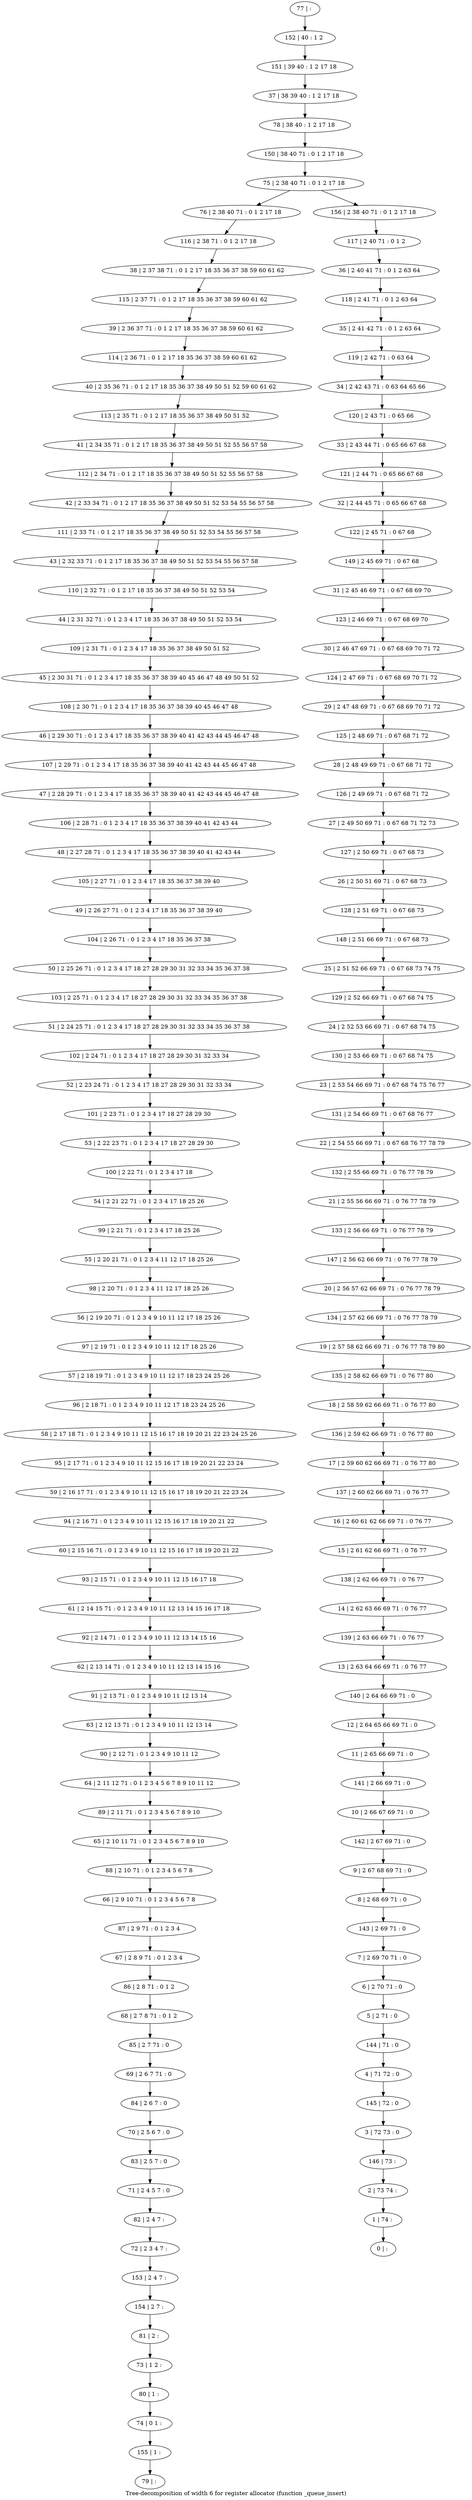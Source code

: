 digraph G {
graph [label="Tree-decomposition of width 6 for register allocator (function _queue_insert)"]
0[label="0 | : "];
1[label="1 | 74 : "];
2[label="2 | 73 74 : "];
3[label="3 | 72 73 : 0 "];
4[label="4 | 71 72 : 0 "];
5[label="5 | 2 71 : 0 "];
6[label="6 | 2 70 71 : 0 "];
7[label="7 | 2 69 70 71 : 0 "];
8[label="8 | 2 68 69 71 : 0 "];
9[label="9 | 2 67 68 69 71 : 0 "];
10[label="10 | 2 66 67 69 71 : 0 "];
11[label="11 | 2 65 66 69 71 : 0 "];
12[label="12 | 2 64 65 66 69 71 : 0 "];
13[label="13 | 2 63 64 66 69 71 : 0 76 77 "];
14[label="14 | 2 62 63 66 69 71 : 0 76 77 "];
15[label="15 | 2 61 62 66 69 71 : 0 76 77 "];
16[label="16 | 2 60 61 62 66 69 71 : 0 76 77 "];
17[label="17 | 2 59 60 62 66 69 71 : 0 76 77 80 "];
18[label="18 | 2 58 59 62 66 69 71 : 0 76 77 80 "];
19[label="19 | 2 57 58 62 66 69 71 : 0 76 77 78 79 80 "];
20[label="20 | 2 56 57 62 66 69 71 : 0 76 77 78 79 "];
21[label="21 | 2 55 56 66 69 71 : 0 76 77 78 79 "];
22[label="22 | 2 54 55 66 69 71 : 0 67 68 76 77 78 79 "];
23[label="23 | 2 53 54 66 69 71 : 0 67 68 74 75 76 77 "];
24[label="24 | 2 52 53 66 69 71 : 0 67 68 74 75 "];
25[label="25 | 2 51 52 66 69 71 : 0 67 68 73 74 75 "];
26[label="26 | 2 50 51 69 71 : 0 67 68 73 "];
27[label="27 | 2 49 50 69 71 : 0 67 68 71 72 73 "];
28[label="28 | 2 48 49 69 71 : 0 67 68 71 72 "];
29[label="29 | 2 47 48 69 71 : 0 67 68 69 70 71 72 "];
30[label="30 | 2 46 47 69 71 : 0 67 68 69 70 71 72 "];
31[label="31 | 2 45 46 69 71 : 0 67 68 69 70 "];
32[label="32 | 2 44 45 71 : 0 65 66 67 68 "];
33[label="33 | 2 43 44 71 : 0 65 66 67 68 "];
34[label="34 | 2 42 43 71 : 0 63 64 65 66 "];
35[label="35 | 2 41 42 71 : 0 1 2 63 64 "];
36[label="36 | 2 40 41 71 : 0 1 2 63 64 "];
37[label="37 | 38 39 40 : 1 2 17 18 "];
38[label="38 | 2 37 38 71 : 0 1 2 17 18 35 36 37 38 59 60 61 62 "];
39[label="39 | 2 36 37 71 : 0 1 2 17 18 35 36 37 38 59 60 61 62 "];
40[label="40 | 2 35 36 71 : 0 1 2 17 18 35 36 37 38 49 50 51 52 59 60 61 62 "];
41[label="41 | 2 34 35 71 : 0 1 2 17 18 35 36 37 38 49 50 51 52 55 56 57 58 "];
42[label="42 | 2 33 34 71 : 0 1 2 17 18 35 36 37 38 49 50 51 52 53 54 55 56 57 58 "];
43[label="43 | 2 32 33 71 : 0 1 2 17 18 35 36 37 38 49 50 51 52 53 54 55 56 57 58 "];
44[label="44 | 2 31 32 71 : 0 1 2 3 4 17 18 35 36 37 38 49 50 51 52 53 54 "];
45[label="45 | 2 30 31 71 : 0 1 2 3 4 17 18 35 36 37 38 39 40 45 46 47 48 49 50 51 52 "];
46[label="46 | 2 29 30 71 : 0 1 2 3 4 17 18 35 36 37 38 39 40 41 42 43 44 45 46 47 48 "];
47[label="47 | 2 28 29 71 : 0 1 2 3 4 17 18 35 36 37 38 39 40 41 42 43 44 45 46 47 48 "];
48[label="48 | 2 27 28 71 : 0 1 2 3 4 17 18 35 36 37 38 39 40 41 42 43 44 "];
49[label="49 | 2 26 27 71 : 0 1 2 3 4 17 18 35 36 37 38 39 40 "];
50[label="50 | 2 25 26 71 : 0 1 2 3 4 17 18 27 28 29 30 31 32 33 34 35 36 37 38 "];
51[label="51 | 2 24 25 71 : 0 1 2 3 4 17 18 27 28 29 30 31 32 33 34 35 36 37 38 "];
52[label="52 | 2 23 24 71 : 0 1 2 3 4 17 18 27 28 29 30 31 32 33 34 "];
53[label="53 | 2 22 23 71 : 0 1 2 3 4 17 18 27 28 29 30 "];
54[label="54 | 2 21 22 71 : 0 1 2 3 4 17 18 25 26 "];
55[label="55 | 2 20 21 71 : 0 1 2 3 4 11 12 17 18 25 26 "];
56[label="56 | 2 19 20 71 : 0 1 2 3 4 9 10 11 12 17 18 25 26 "];
57[label="57 | 2 18 19 71 : 0 1 2 3 4 9 10 11 12 17 18 23 24 25 26 "];
58[label="58 | 2 17 18 71 : 0 1 2 3 4 9 10 11 12 15 16 17 18 19 20 21 22 23 24 25 26 "];
59[label="59 | 2 16 17 71 : 0 1 2 3 4 9 10 11 12 15 16 17 18 19 20 21 22 23 24 "];
60[label="60 | 2 15 16 71 : 0 1 2 3 4 9 10 11 12 15 16 17 18 19 20 21 22 "];
61[label="61 | 2 14 15 71 : 0 1 2 3 4 9 10 11 12 13 14 15 16 17 18 "];
62[label="62 | 2 13 14 71 : 0 1 2 3 4 9 10 11 12 13 14 15 16 "];
63[label="63 | 2 12 13 71 : 0 1 2 3 4 9 10 11 12 13 14 "];
64[label="64 | 2 11 12 71 : 0 1 2 3 4 5 6 7 8 9 10 11 12 "];
65[label="65 | 2 10 11 71 : 0 1 2 3 4 5 6 7 8 9 10 "];
66[label="66 | 2 9 10 71 : 0 1 2 3 4 5 6 7 8 "];
67[label="67 | 2 8 9 71 : 0 1 2 3 4 "];
68[label="68 | 2 7 8 71 : 0 1 2 "];
69[label="69 | 2 6 7 71 : 0 "];
70[label="70 | 2 5 6 7 : 0 "];
71[label="71 | 2 4 5 7 : 0 "];
72[label="72 | 2 3 4 7 : "];
73[label="73 | 1 2 : "];
74[label="74 | 0 1 : "];
75[label="75 | 2 38 40 71 : 0 1 2 17 18 "];
76[label="76 | 2 38 40 71 : 0 1 2 17 18 "];
77[label="77 | : "];
78[label="78 | 38 40 : 1 2 17 18 "];
79[label="79 | : "];
80[label="80 | 1 : "];
81[label="81 | 2 : "];
82[label="82 | 2 4 7 : "];
83[label="83 | 2 5 7 : 0 "];
84[label="84 | 2 6 7 : 0 "];
85[label="85 | 2 7 71 : 0 "];
86[label="86 | 2 8 71 : 0 1 2 "];
87[label="87 | 2 9 71 : 0 1 2 3 4 "];
88[label="88 | 2 10 71 : 0 1 2 3 4 5 6 7 8 "];
89[label="89 | 2 11 71 : 0 1 2 3 4 5 6 7 8 9 10 "];
90[label="90 | 2 12 71 : 0 1 2 3 4 9 10 11 12 "];
91[label="91 | 2 13 71 : 0 1 2 3 4 9 10 11 12 13 14 "];
92[label="92 | 2 14 71 : 0 1 2 3 4 9 10 11 12 13 14 15 16 "];
93[label="93 | 2 15 71 : 0 1 2 3 4 9 10 11 12 15 16 17 18 "];
94[label="94 | 2 16 71 : 0 1 2 3 4 9 10 11 12 15 16 17 18 19 20 21 22 "];
95[label="95 | 2 17 71 : 0 1 2 3 4 9 10 11 12 15 16 17 18 19 20 21 22 23 24 "];
96[label="96 | 2 18 71 : 0 1 2 3 4 9 10 11 12 17 18 23 24 25 26 "];
97[label="97 | 2 19 71 : 0 1 2 3 4 9 10 11 12 17 18 25 26 "];
98[label="98 | 2 20 71 : 0 1 2 3 4 11 12 17 18 25 26 "];
99[label="99 | 2 21 71 : 0 1 2 3 4 17 18 25 26 "];
100[label="100 | 2 22 71 : 0 1 2 3 4 17 18 "];
101[label="101 | 2 23 71 : 0 1 2 3 4 17 18 27 28 29 30 "];
102[label="102 | 2 24 71 : 0 1 2 3 4 17 18 27 28 29 30 31 32 33 34 "];
103[label="103 | 2 25 71 : 0 1 2 3 4 17 18 27 28 29 30 31 32 33 34 35 36 37 38 "];
104[label="104 | 2 26 71 : 0 1 2 3 4 17 18 35 36 37 38 "];
105[label="105 | 2 27 71 : 0 1 2 3 4 17 18 35 36 37 38 39 40 "];
106[label="106 | 2 28 71 : 0 1 2 3 4 17 18 35 36 37 38 39 40 41 42 43 44 "];
107[label="107 | 2 29 71 : 0 1 2 3 4 17 18 35 36 37 38 39 40 41 42 43 44 45 46 47 48 "];
108[label="108 | 2 30 71 : 0 1 2 3 4 17 18 35 36 37 38 39 40 45 46 47 48 "];
109[label="109 | 2 31 71 : 0 1 2 3 4 17 18 35 36 37 38 49 50 51 52 "];
110[label="110 | 2 32 71 : 0 1 2 17 18 35 36 37 38 49 50 51 52 53 54 "];
111[label="111 | 2 33 71 : 0 1 2 17 18 35 36 37 38 49 50 51 52 53 54 55 56 57 58 "];
112[label="112 | 2 34 71 : 0 1 2 17 18 35 36 37 38 49 50 51 52 55 56 57 58 "];
113[label="113 | 2 35 71 : 0 1 2 17 18 35 36 37 38 49 50 51 52 "];
114[label="114 | 2 36 71 : 0 1 2 17 18 35 36 37 38 59 60 61 62 "];
115[label="115 | 2 37 71 : 0 1 2 17 18 35 36 37 38 59 60 61 62 "];
116[label="116 | 2 38 71 : 0 1 2 17 18 "];
117[label="117 | 2 40 71 : 0 1 2 "];
118[label="118 | 2 41 71 : 0 1 2 63 64 "];
119[label="119 | 2 42 71 : 0 63 64 "];
120[label="120 | 2 43 71 : 0 65 66 "];
121[label="121 | 2 44 71 : 0 65 66 67 68 "];
122[label="122 | 2 45 71 : 0 67 68 "];
123[label="123 | 2 46 69 71 : 0 67 68 69 70 "];
124[label="124 | 2 47 69 71 : 0 67 68 69 70 71 72 "];
125[label="125 | 2 48 69 71 : 0 67 68 71 72 "];
126[label="126 | 2 49 69 71 : 0 67 68 71 72 "];
127[label="127 | 2 50 69 71 : 0 67 68 73 "];
128[label="128 | 2 51 69 71 : 0 67 68 73 "];
129[label="129 | 2 52 66 69 71 : 0 67 68 74 75 "];
130[label="130 | 2 53 66 69 71 : 0 67 68 74 75 "];
131[label="131 | 2 54 66 69 71 : 0 67 68 76 77 "];
132[label="132 | 2 55 66 69 71 : 0 76 77 78 79 "];
133[label="133 | 2 56 66 69 71 : 0 76 77 78 79 "];
134[label="134 | 2 57 62 66 69 71 : 0 76 77 78 79 "];
135[label="135 | 2 58 62 66 69 71 : 0 76 77 80 "];
136[label="136 | 2 59 62 66 69 71 : 0 76 77 80 "];
137[label="137 | 2 60 62 66 69 71 : 0 76 77 "];
138[label="138 | 2 62 66 69 71 : 0 76 77 "];
139[label="139 | 2 63 66 69 71 : 0 76 77 "];
140[label="140 | 2 64 66 69 71 : 0 "];
141[label="141 | 2 66 69 71 : 0 "];
142[label="142 | 2 67 69 71 : 0 "];
143[label="143 | 2 69 71 : 0 "];
144[label="144 | 71 : 0 "];
145[label="145 | 72 : 0 "];
146[label="146 | 73 : "];
147[label="147 | 2 56 62 66 69 71 : 0 76 77 78 79 "];
148[label="148 | 2 51 66 69 71 : 0 67 68 73 "];
149[label="149 | 2 45 69 71 : 0 67 68 "];
150[label="150 | 38 40 71 : 0 1 2 17 18 "];
151[label="151 | 39 40 : 1 2 17 18 "];
152[label="152 | 40 : 1 2 "];
153[label="153 | 2 4 7 : "];
154[label="154 | 2 7 : "];
155[label="155 | 1 : "];
156[label="156 | 2 38 40 71 : 0 1 2 17 18 "];
80->74 ;
73->80 ;
81->73 ;
82->72 ;
71->82 ;
83->71 ;
70->83 ;
84->70 ;
69->84 ;
85->69 ;
68->85 ;
86->68 ;
67->86 ;
87->67 ;
66->87 ;
88->66 ;
65->88 ;
89->65 ;
64->89 ;
90->64 ;
63->90 ;
91->63 ;
62->91 ;
92->62 ;
61->92 ;
93->61 ;
60->93 ;
94->60 ;
59->94 ;
95->59 ;
58->95 ;
96->58 ;
57->96 ;
97->57 ;
56->97 ;
98->56 ;
55->98 ;
99->55 ;
54->99 ;
100->54 ;
53->100 ;
101->53 ;
52->101 ;
102->52 ;
51->102 ;
103->51 ;
50->103 ;
104->50 ;
49->104 ;
105->49 ;
48->105 ;
106->48 ;
47->106 ;
107->47 ;
46->107 ;
108->46 ;
45->108 ;
109->45 ;
44->109 ;
110->44 ;
43->110 ;
111->43 ;
42->111 ;
112->42 ;
41->112 ;
113->41 ;
40->113 ;
114->40 ;
39->114 ;
115->39 ;
38->115 ;
116->38 ;
76->116 ;
72->153 ;
154->81 ;
153->154 ;
155->79 ;
74->155 ;
77->152 ;
152->151 ;
151->37 ;
37->78 ;
78->150 ;
150->75 ;
117->36 ;
36->118 ;
118->35 ;
35->119 ;
119->34 ;
34->120 ;
120->33 ;
33->121 ;
121->32 ;
32->122 ;
122->149 ;
149->31 ;
31->123 ;
123->30 ;
30->124 ;
124->29 ;
29->125 ;
125->28 ;
28->126 ;
126->27 ;
27->127 ;
127->26 ;
26->128 ;
128->148 ;
148->25 ;
25->129 ;
129->24 ;
24->130 ;
130->23 ;
23->131 ;
131->22 ;
22->132 ;
132->21 ;
21->133 ;
133->147 ;
147->20 ;
20->134 ;
134->19 ;
19->135 ;
135->18 ;
18->136 ;
136->17 ;
17->137 ;
137->16 ;
16->15 ;
15->138 ;
138->14 ;
14->139 ;
139->13 ;
13->140 ;
140->12 ;
12->11 ;
11->141 ;
141->10 ;
10->142 ;
142->9 ;
9->8 ;
8->143 ;
143->7 ;
7->6 ;
6->5 ;
5->144 ;
144->4 ;
4->145 ;
145->3 ;
3->146 ;
146->2 ;
2->1 ;
1->0 ;
156->117 ;
75->76 ;
75->156 ;
}
